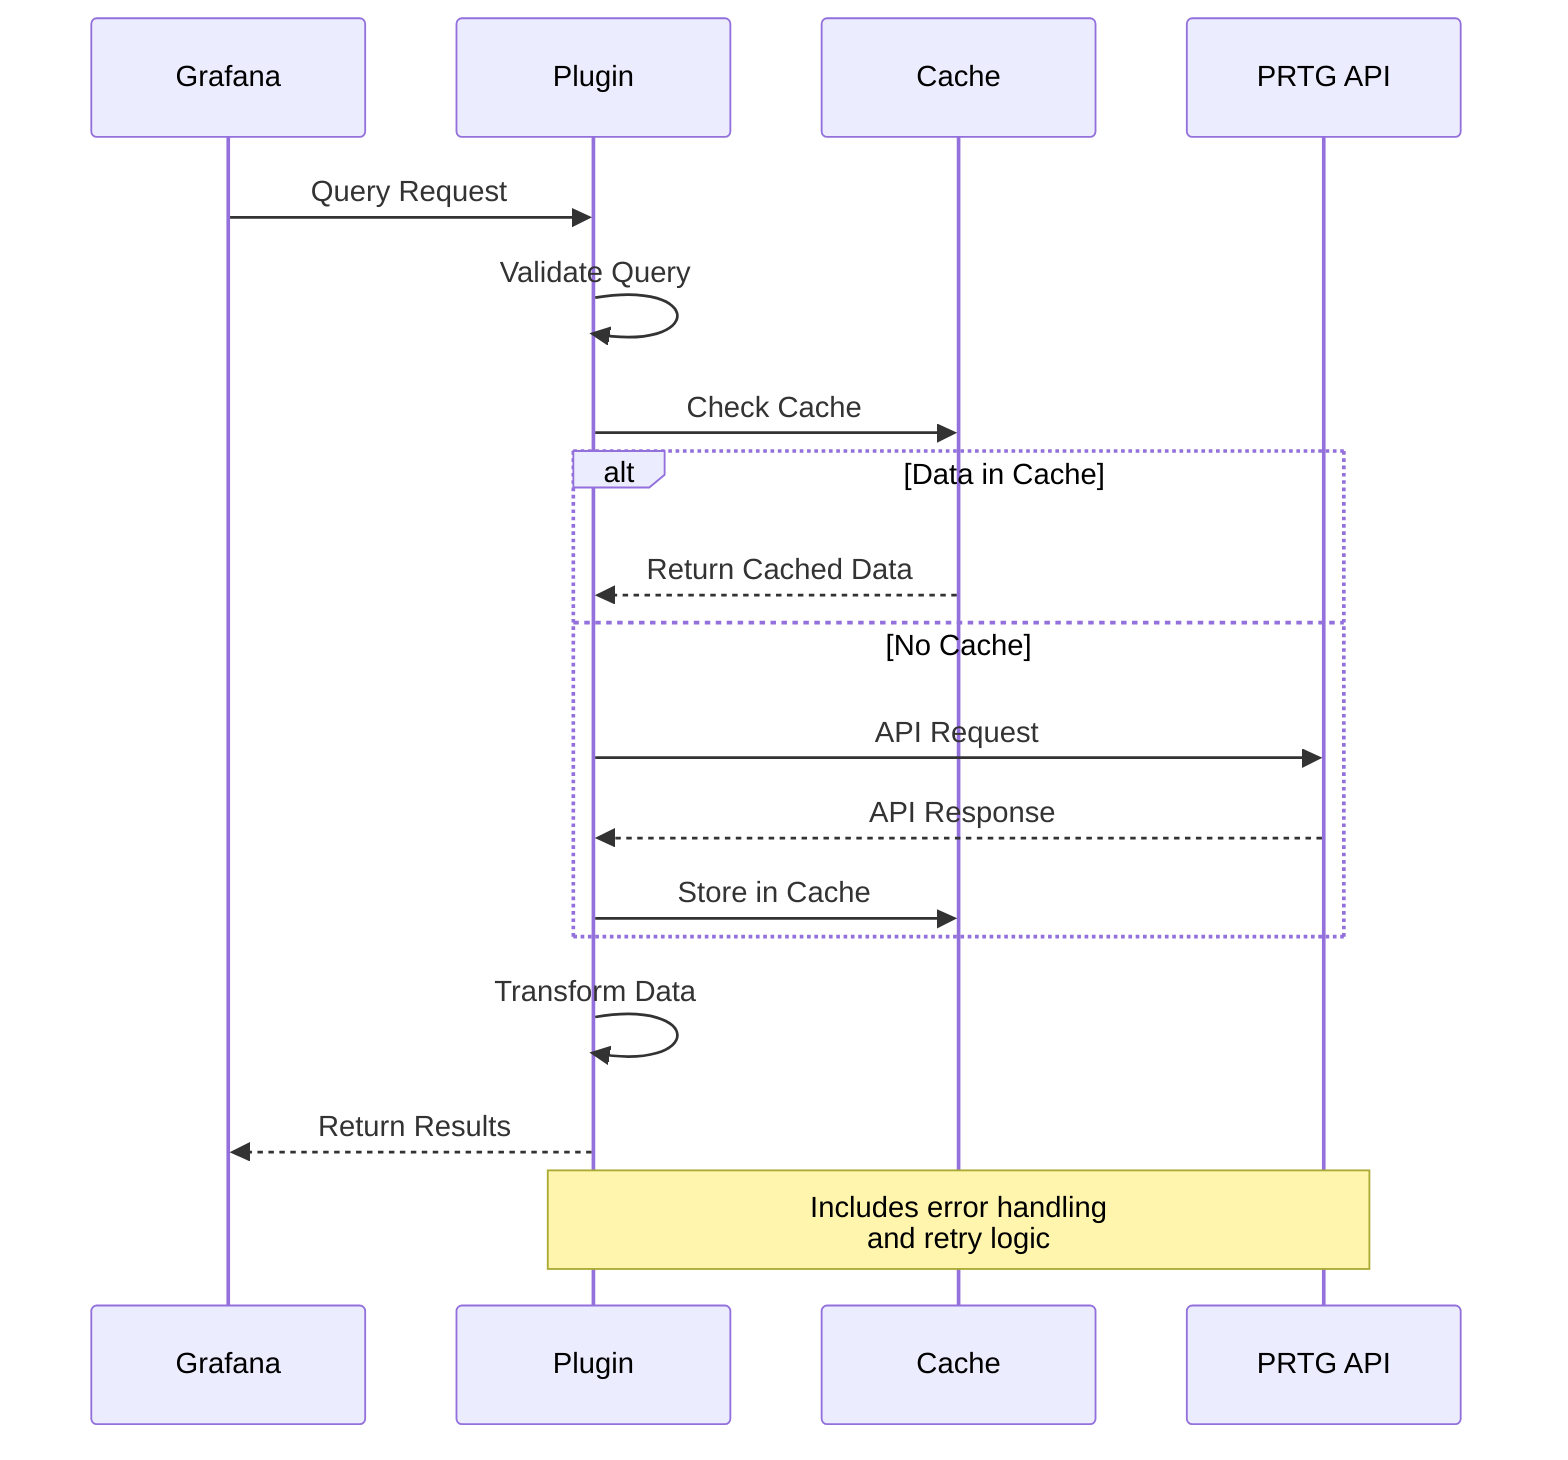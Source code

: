 sequenceDiagram
    participant Grafana
    participant Plugin
    participant Cache
    participant PRTG API
    
    Grafana->>Plugin: Query Request
    Plugin->>Plugin: Validate Query
    Plugin->>Cache: Check Cache
    
    alt Data in Cache
        Cache-->>Plugin: Return Cached Data
    else No Cache
        Plugin->>PRTG API: API Request
        PRTG API-->>Plugin: API Response
        Plugin->>Cache: Store in Cache
    end
    
    Plugin->>Plugin: Transform Data
    Plugin-->>Grafana: Return Results

    Note over Plugin,PRTG API: Includes error handling<br/>and retry logic